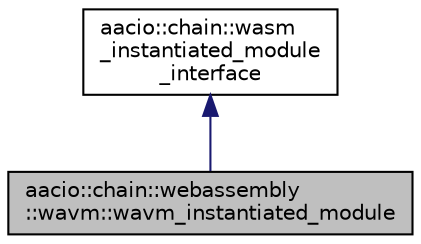 digraph "aacio::chain::webassembly::wavm::wavm_instantiated_module"
{
  edge [fontname="Helvetica",fontsize="10",labelfontname="Helvetica",labelfontsize="10"];
  node [fontname="Helvetica",fontsize="10",shape=record];
  Node0 [label="aacio::chain::webassembly\l::wavm::wavm_instantiated_module",height=0.2,width=0.4,color="black", fillcolor="grey75", style="filled", fontcolor="black"];
  Node1 -> Node0 [dir="back",color="midnightblue",fontsize="10",style="solid",fontname="Helvetica"];
  Node1 [label="aacio::chain::wasm\l_instantiated_module\l_interface",height=0.2,width=0.4,color="black", fillcolor="white", style="filled",URL="$classaacio_1_1chain_1_1wasm__instantiated__module__interface.html"];
}
